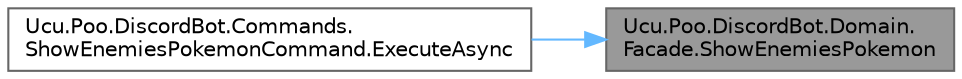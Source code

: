 digraph "Ucu.Poo.DiscordBot.Domain.Facade.ShowEnemiesPokemon"
{
 // INTERACTIVE_SVG=YES
 // LATEX_PDF_SIZE
  bgcolor="transparent";
  edge [fontname=Helvetica,fontsize=10,labelfontname=Helvetica,labelfontsize=10];
  node [fontname=Helvetica,fontsize=10,shape=box,height=0.2,width=0.4];
  rankdir="RL";
  Node1 [id="Node000001",label="Ucu.Poo.DiscordBot.Domain.\lFacade.ShowEnemiesPokemon",height=0.2,width=0.4,color="gray40", fillcolor="grey60", style="filled", fontcolor="black",tooltip="Muestra los Pokémon del equipo del jugador especificado."];
  Node1 -> Node2 [id="edge1_Node000001_Node000002",dir="back",color="steelblue1",style="solid",tooltip=" "];
  Node2 [id="Node000002",label="Ucu.Poo.DiscordBot.Commands.\lShowEnemiesPokemonCommand.ExecuteAsync",height=0.2,width=0.4,color="grey40", fillcolor="white", style="filled",URL="$classUcu_1_1Poo_1_1DiscordBot_1_1Commands_1_1ShowEnemiesPokemonCommand.html#a2c26866d70a542ad8e049f83e81b84e7",tooltip="Implementa el comando 'showpokemon', que muestra los Pokémon disponibles en el equipo de un entrenado..."];
}
